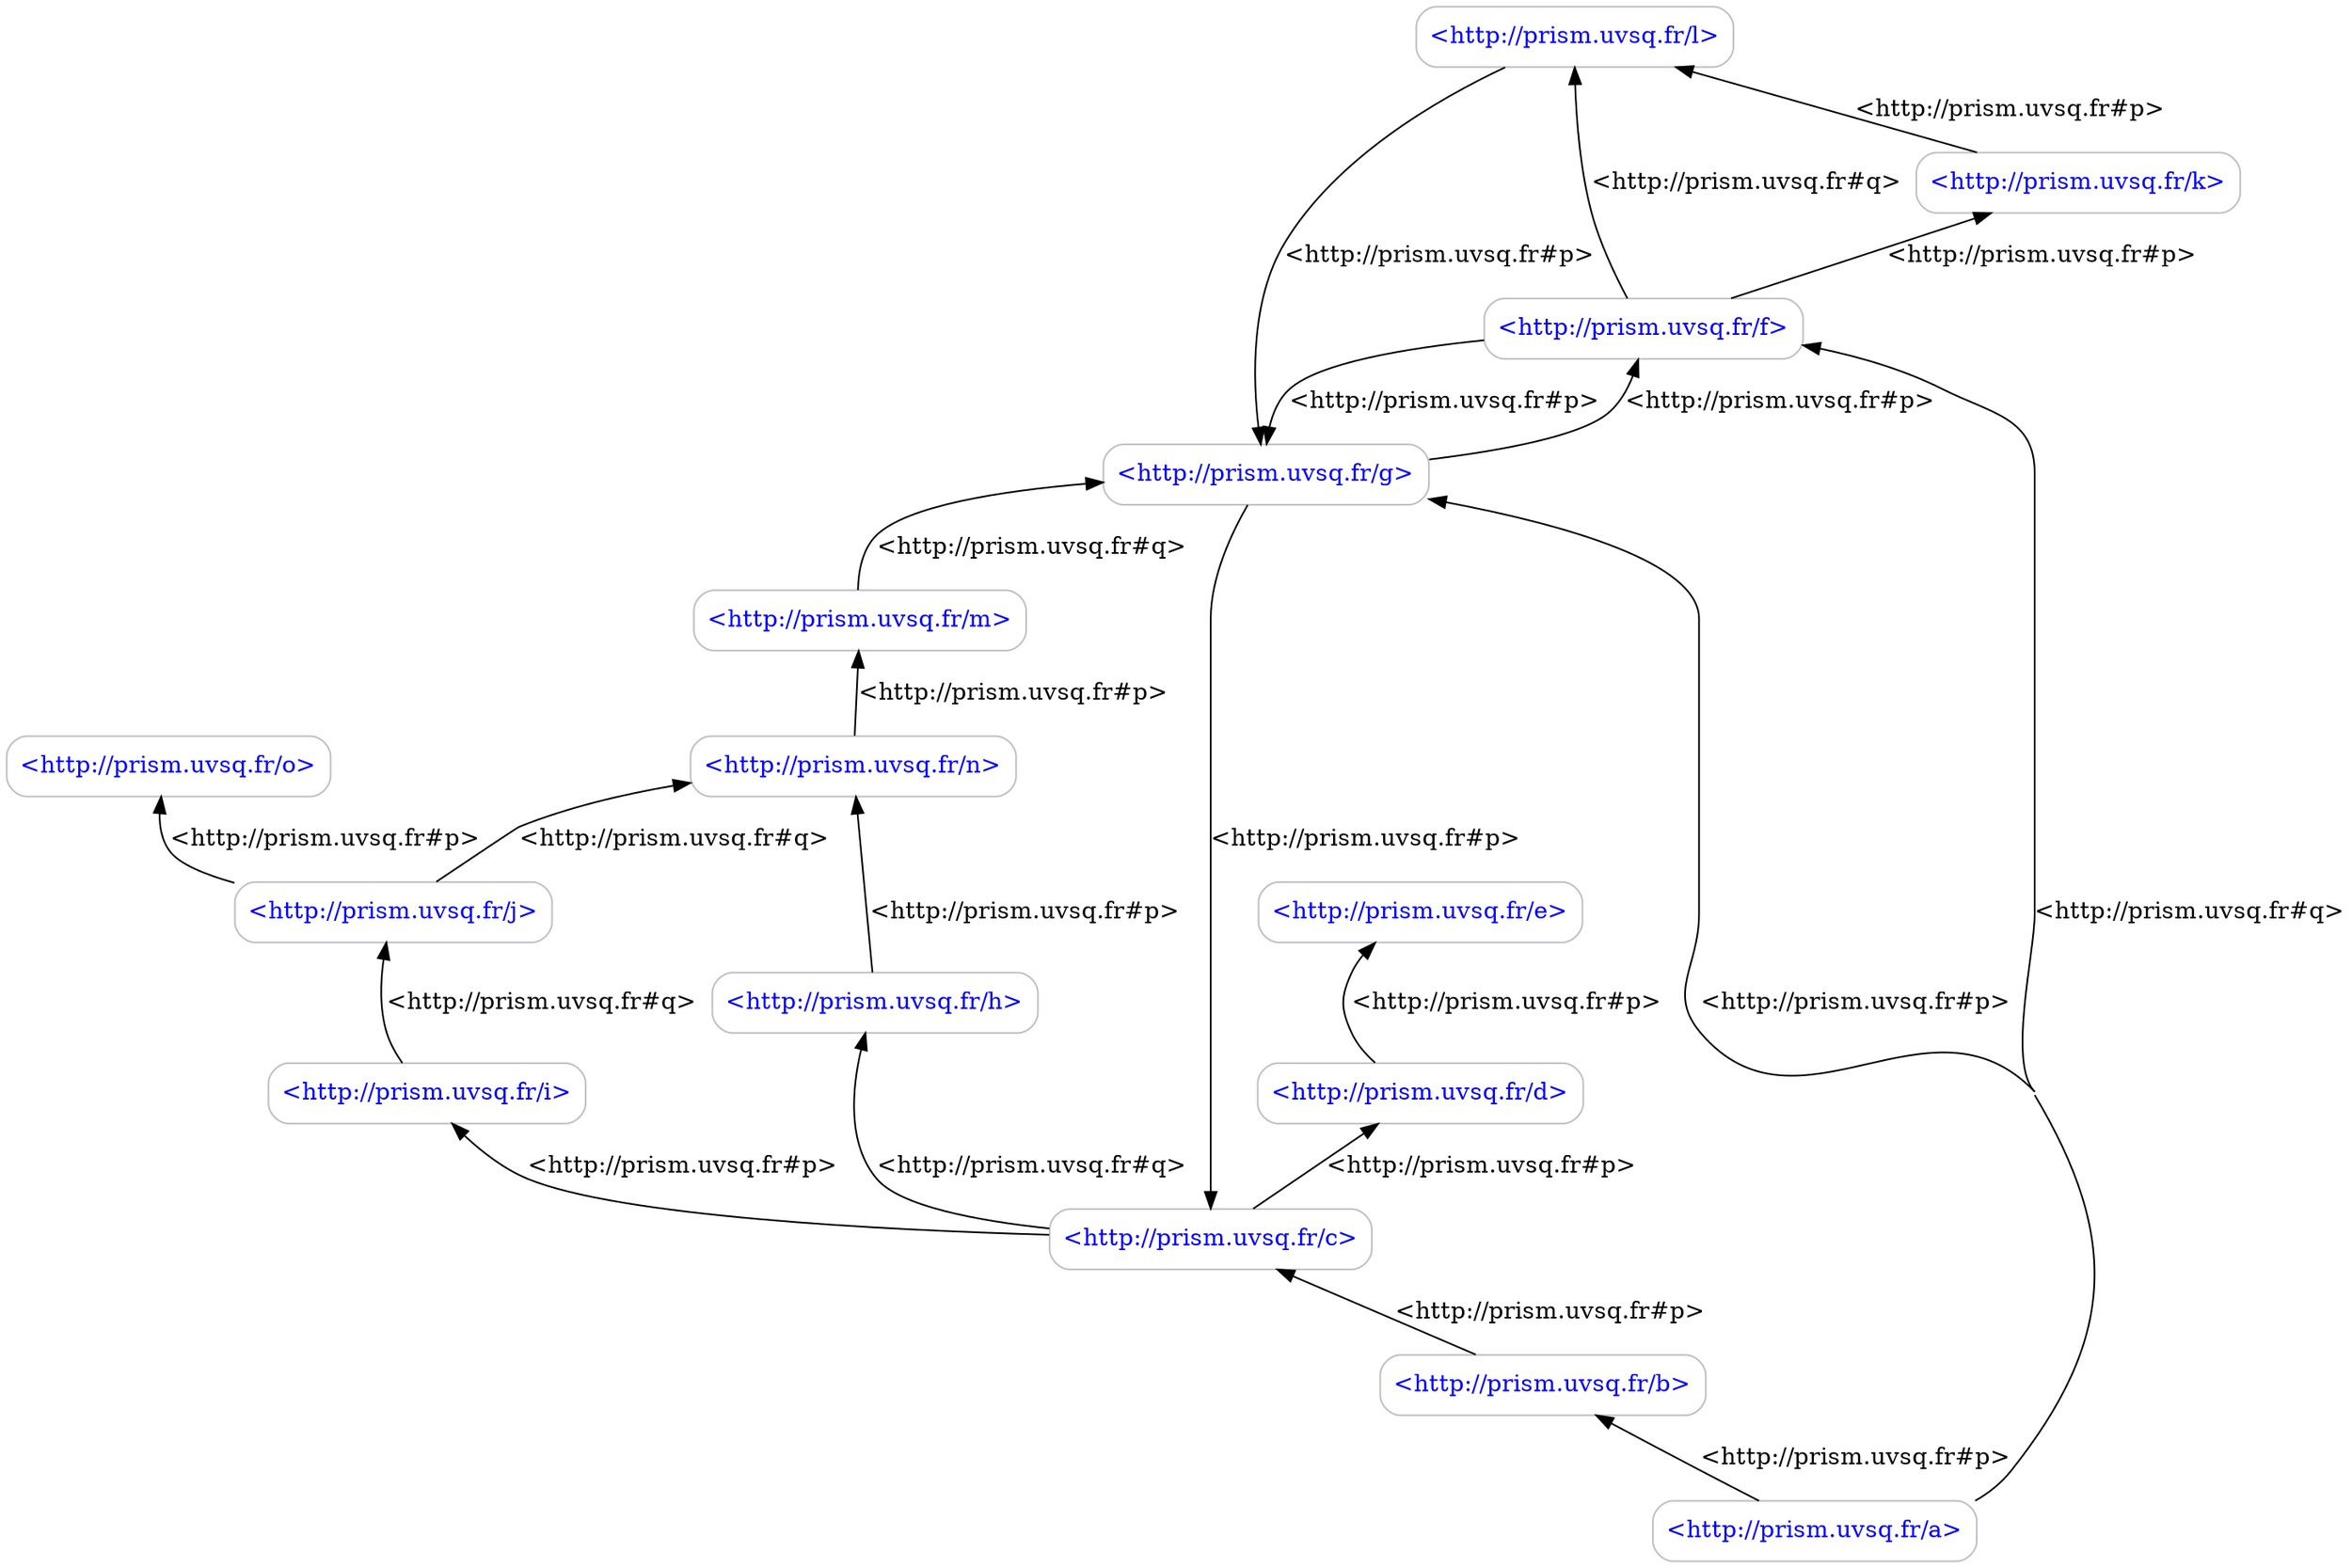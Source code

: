 digraph test {
	graph [concentrate=true,
		rankdir=BT,
		ratio=fill
	];
	node [color=gray,
		label="\N",
		shape=plaintext
	];
	node1	[fontcolor=blue,
		label="<http://prism.uvsq.fr/a>",
		shape=box,
		style=rounded];
	node2	[fontcolor=blue,
		label="<http://prism.uvsq.fr/b>",
		shape=box,
		style=rounded];
	node1 -> node2	[label="<http://prism.uvsq.fr#p>"];
	node3	[fontcolor=blue,
		label="<http://prism.uvsq.fr/g>",
		shape=box,
		style=rounded];
	node1 -> node3	[label="<http://prism.uvsq.fr#p>"];
	node4	[fontcolor=blue,
		label="<http://prism.uvsq.fr/f>",
		shape=box,
		style=rounded];
	node1 -> node4	[label="<http://prism.uvsq.fr#q>"];
	node5	[fontcolor=blue,
		label="<http://prism.uvsq.fr/c>",
		shape=box,
		style=rounded];
	node2 -> node5	[label="<http://prism.uvsq.fr#p>"];
	node3 -> node4	[label="<http://prism.uvsq.fr#p>"];
	node3 -> node5	[label="<http://prism.uvsq.fr#p>"];
	node4 -> node3	[label="<http://prism.uvsq.fr#p>"];
	node10	[fontcolor=blue,
		label="<http://prism.uvsq.fr/k>",
		shape=box,
		style=rounded];
	node4 -> node10	[label="<http://prism.uvsq.fr#p>"];
	node11	[fontcolor=blue,
		label="<http://prism.uvsq.fr/l>",
		shape=box,
		style=rounded];
	node4 -> node11	[label="<http://prism.uvsq.fr#q>"];
	node6	[fontcolor=blue,
		label="<http://prism.uvsq.fr/d>",
		shape=box,
		style=rounded];
	node5 -> node6	[label="<http://prism.uvsq.fr#p>"];
	node7	[fontcolor=blue,
		label="<http://prism.uvsq.fr/i>",
		shape=box,
		style=rounded];
	node5 -> node7	[label="<http://prism.uvsq.fr#p>"];
	node8	[fontcolor=blue,
		label="<http://prism.uvsq.fr/h>",
		shape=box,
		style=rounded];
	node5 -> node8	[label="<http://prism.uvsq.fr#q>"];
	node9	[fontcolor=blue,
		label="<http://prism.uvsq.fr/e>",
		shape=box,
		style=rounded];
	node6 -> node9	[label="<http://prism.uvsq.fr#p>"];
	node13	[fontcolor=blue,
		label="<http://prism.uvsq.fr/j>",
		shape=box,
		style=rounded];
	node7 -> node13	[label="<http://prism.uvsq.fr#q>"];
	node12	[fontcolor=blue,
		label="<http://prism.uvsq.fr/n>",
		shape=box,
		style=rounded];
	node8 -> node12	[label="<http://prism.uvsq.fr#p>"];
	node10 -> node11	[label="<http://prism.uvsq.fr#p>"];
	node11 -> node3	[label="<http://prism.uvsq.fr#p>"];
	node15	[fontcolor=blue,
		label="<http://prism.uvsq.fr/m>",
		shape=box,
		style=rounded];
	node12 -> node15	[label="<http://prism.uvsq.fr#p>"];
	node13 -> node12	[label="<http://prism.uvsq.fr#q>"];
	node14	[fontcolor=blue,
		label="<http://prism.uvsq.fr/o>",
		shape=box,
		style=rounded];
	node13 -> node14	[label="<http://prism.uvsq.fr#p>"];
	node15 -> node3	[label="<http://prism.uvsq.fr#q>"];
}
